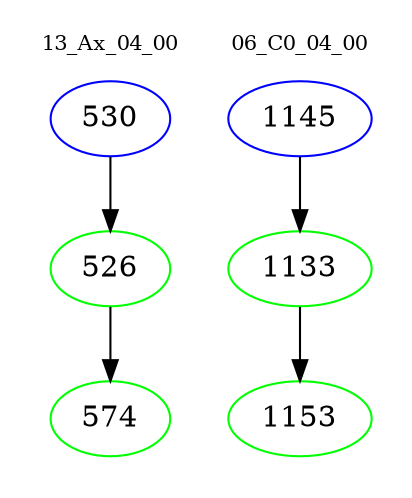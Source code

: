 digraph{
subgraph cluster_0 {
color = white
label = "13_Ax_04_00";
fontsize=10;
T0_530 [label="530", color="blue"]
T0_530 -> T0_526 [color="black"]
T0_526 [label="526", color="green"]
T0_526 -> T0_574 [color="black"]
T0_574 [label="574", color="green"]
}
subgraph cluster_1 {
color = white
label = "06_C0_04_00";
fontsize=10;
T1_1145 [label="1145", color="blue"]
T1_1145 -> T1_1133 [color="black"]
T1_1133 [label="1133", color="green"]
T1_1133 -> T1_1153 [color="black"]
T1_1153 [label="1153", color="green"]
}
}
